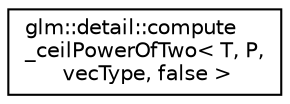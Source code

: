 digraph "Graphical Class Hierarchy"
{
  edge [fontname="Helvetica",fontsize="10",labelfontname="Helvetica",labelfontsize="10"];
  node [fontname="Helvetica",fontsize="10",shape=record];
  rankdir="LR";
  Node1 [label="glm::detail::compute\l_ceilPowerOfTwo\< T, P,\l vecType, false \>",height=0.2,width=0.4,color="black", fillcolor="white", style="filled",URL="$structglm_1_1detail_1_1compute__ceil_power_of_two_3_01_t_00_01_p_00_01vec_type_00_01false_01_4.html"];
}
